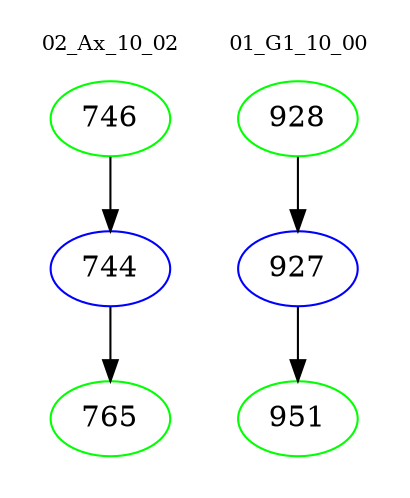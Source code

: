 digraph{
subgraph cluster_0 {
color = white
label = "02_Ax_10_02";
fontsize=10;
T0_746 [label="746", color="green"]
T0_746 -> T0_744 [color="black"]
T0_744 [label="744", color="blue"]
T0_744 -> T0_765 [color="black"]
T0_765 [label="765", color="green"]
}
subgraph cluster_1 {
color = white
label = "01_G1_10_00";
fontsize=10;
T1_928 [label="928", color="green"]
T1_928 -> T1_927 [color="black"]
T1_927 [label="927", color="blue"]
T1_927 -> T1_951 [color="black"]
T1_951 [label="951", color="green"]
}
}
